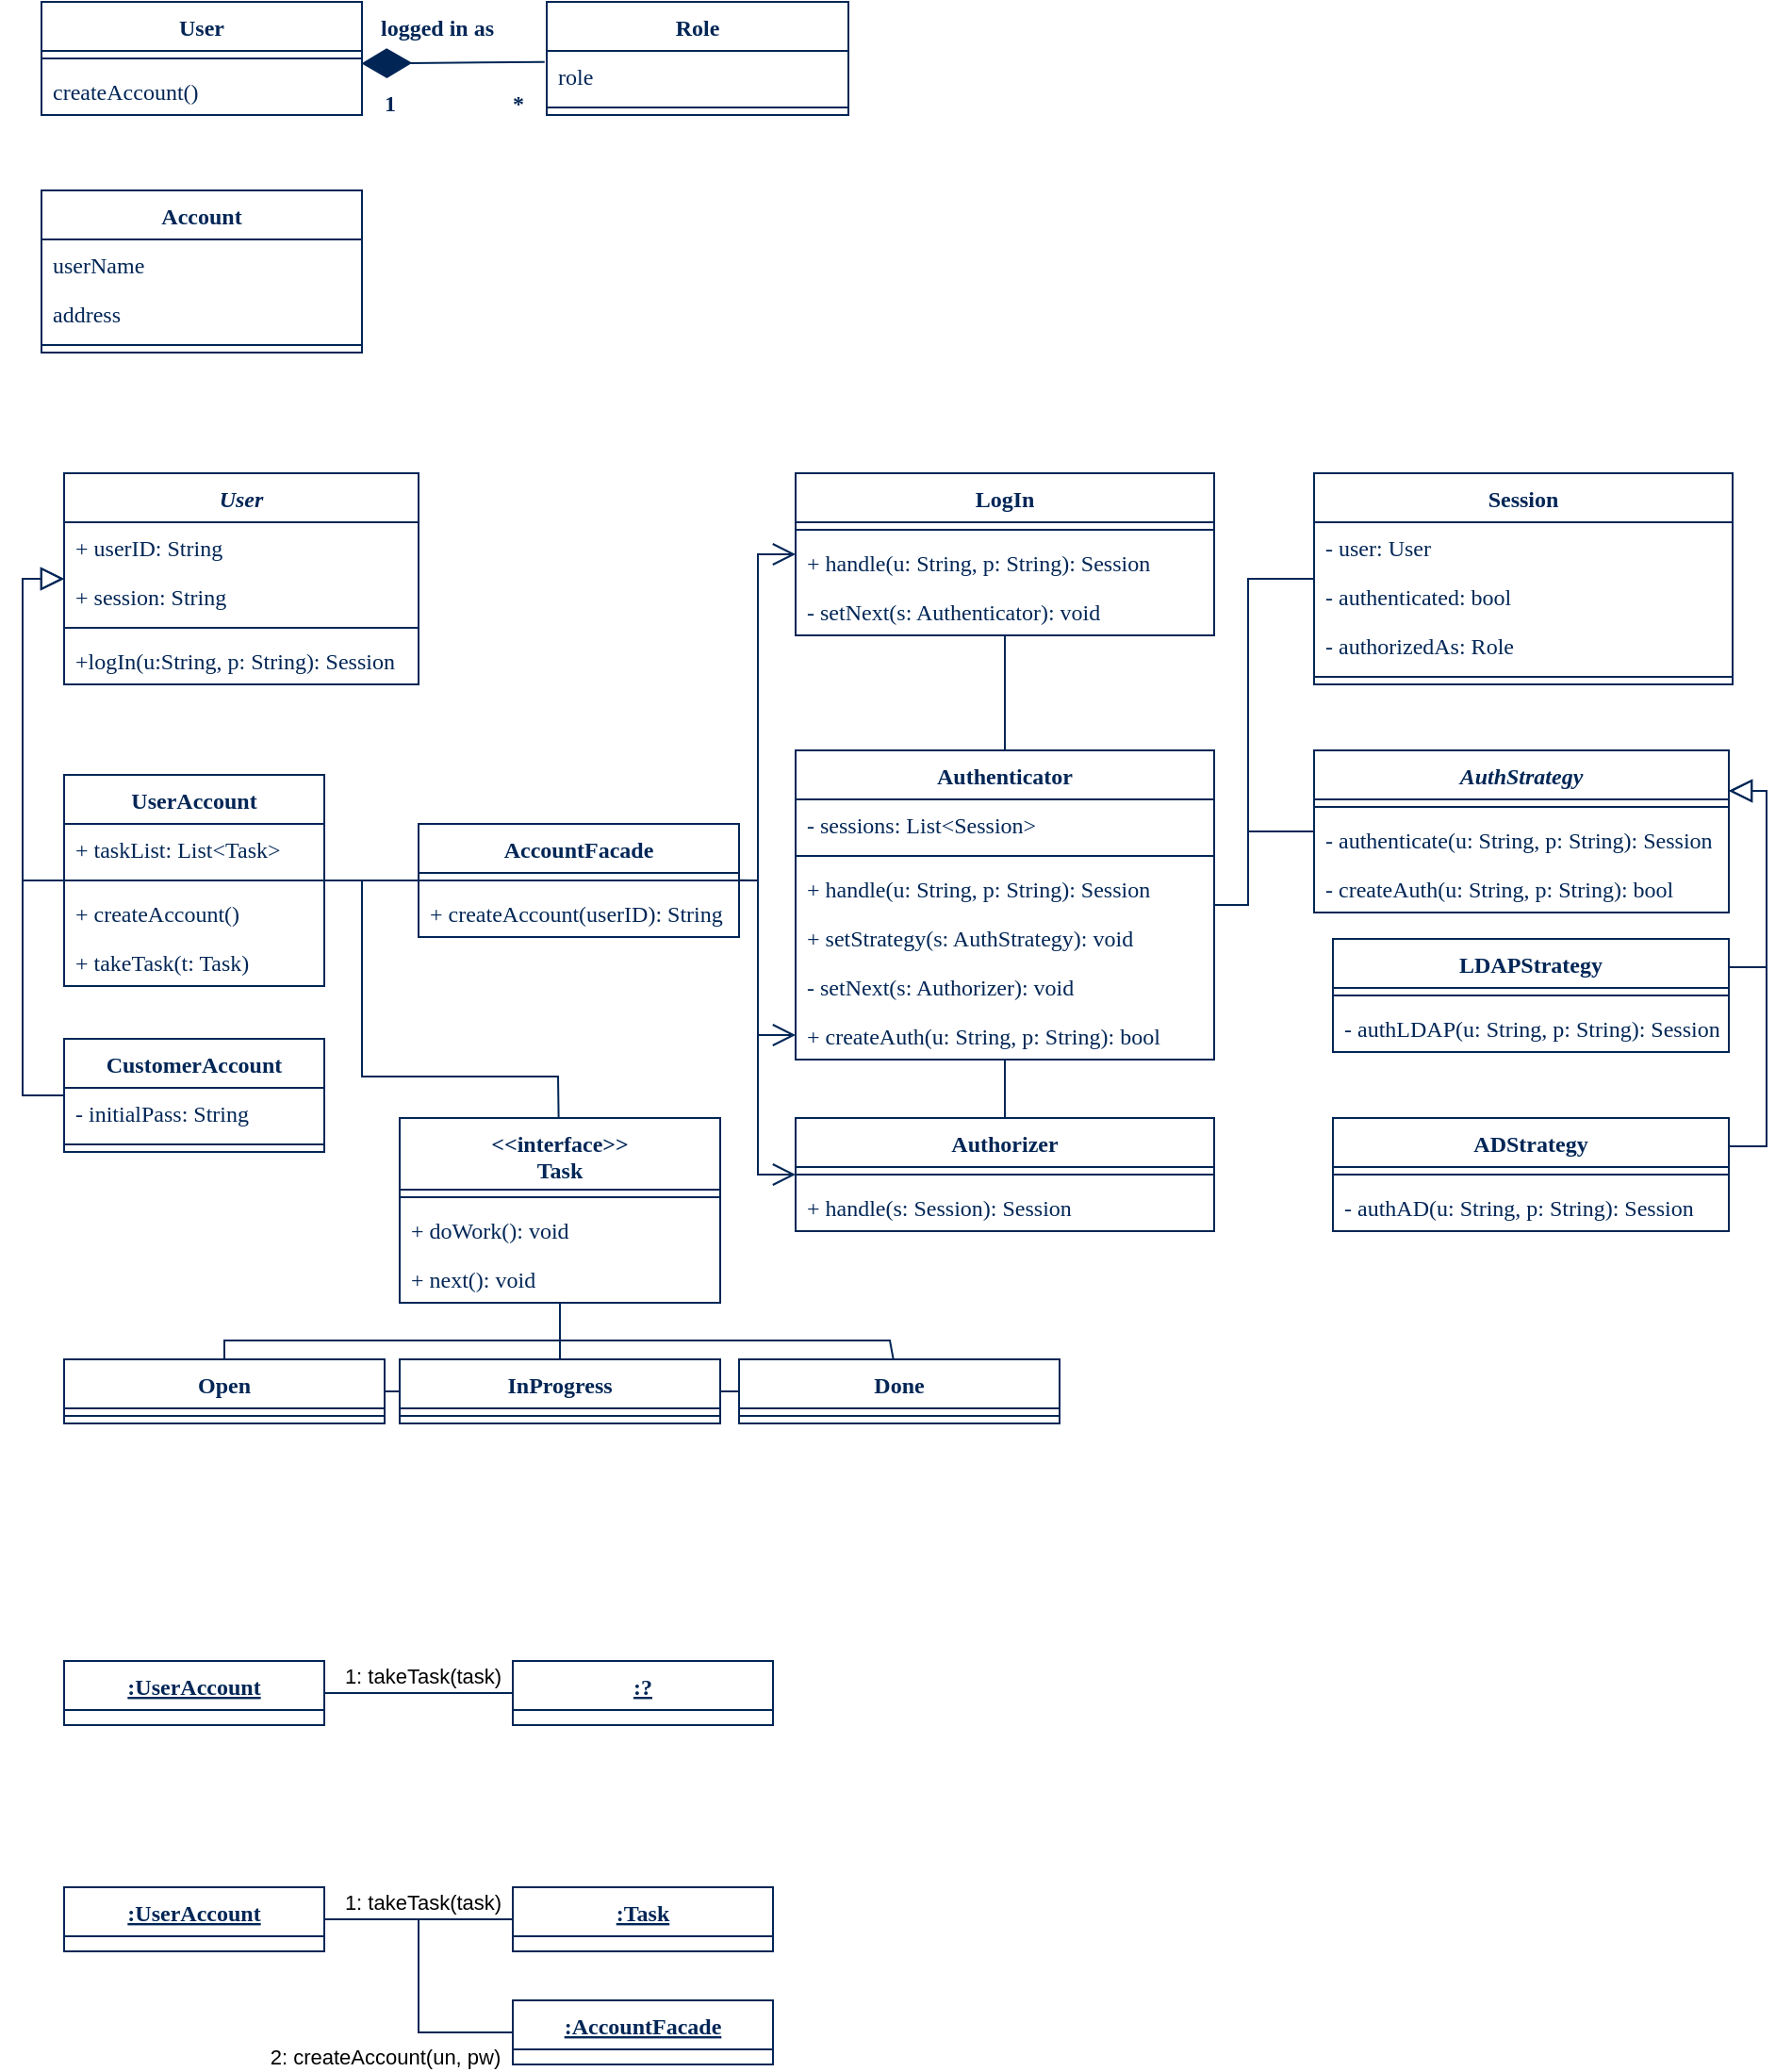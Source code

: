 <mxfile version="13.8.6" type="github">
  <diagram id="3BepCEGz6Qsx54ZXZtlb" name="Page-1">
    <mxGraphModel dx="831" dy="583" grid="1" gridSize="10" guides="1" tooltips="1" connect="1" arrows="1" fold="1" page="1" pageScale="1" pageWidth="827" pageHeight="1169" math="0" shadow="0">
      <root>
        <mxCell id="0" />
        <mxCell id="1" parent="0" />
        <mxCell id="bJuAZ0Chy2pV9m0cBeeI-1" value="User" style="swimlane;fontStyle=1;align=center;verticalAlign=top;childLayout=stackLayout;horizontal=1;startSize=26;horizontalStack=0;resizeParent=1;resizeParentMax=0;resizeLast=0;collapsible=1;marginBottom=0;fontColor=#012656;strokeColor=#012656;fontFamily=TitilliumText25L;" vertex="1" parent="1">
          <mxGeometry x="30" y="50" width="170" height="60" as="geometry" />
        </mxCell>
        <mxCell id="bJuAZ0Chy2pV9m0cBeeI-2" value="" style="line;strokeWidth=1;fillColor=none;align=left;verticalAlign=middle;spacingTop=-1;spacingLeft=3;spacingRight=3;rotatable=0;labelPosition=right;points=[];portConstraint=eastwest;fontColor=#012656;strokeColor=#012656;fontFamily=TitilliumText25L;" vertex="1" parent="bJuAZ0Chy2pV9m0cBeeI-1">
          <mxGeometry y="26" width="170" height="8" as="geometry" />
        </mxCell>
        <mxCell id="bJuAZ0Chy2pV9m0cBeeI-3" value="createAccount()" style="text;strokeColor=none;fillColor=none;align=left;verticalAlign=top;spacingLeft=4;spacingRight=4;overflow=hidden;rotatable=0;points=[[0,0.5],[1,0.5]];portConstraint=eastwest;fontColor=#012656;fontFamily=TitilliumText25L;" vertex="1" parent="bJuAZ0Chy2pV9m0cBeeI-1">
          <mxGeometry y="34" width="170" height="26" as="geometry" />
        </mxCell>
        <mxCell id="bJuAZ0Chy2pV9m0cBeeI-4" value="" style="endArrow=diamondThin;endFill=1;endSize=24;html=1;exitX=-0.007;exitY=0.224;exitDx=0;exitDy=0;fontColor=#012656;fontFamily=TitilliumText25L;entryX=0.998;entryY=0.833;entryDx=0;entryDy=0;entryPerimeter=0;strokeColor=#012656;exitPerimeter=0;" edge="1" parent="1" source="bJuAZ0Chy2pV9m0cBeeI-6" target="bJuAZ0Chy2pV9m0cBeeI-2">
          <mxGeometry width="160" relative="1" as="geometry">
            <mxPoint x="290" y="140" as="sourcePoint" />
            <mxPoint x="202" y="88" as="targetPoint" />
          </mxGeometry>
        </mxCell>
        <mxCell id="bJuAZ0Chy2pV9m0cBeeI-5" value="Role" style="swimlane;fontStyle=1;align=center;verticalAlign=top;childLayout=stackLayout;horizontal=1;startSize=26;horizontalStack=0;resizeParent=1;resizeParentMax=0;resizeLast=0;collapsible=1;marginBottom=0;fontColor=#012656;strokeColor=#012656;fontFamily=TitilliumText25L;" vertex="1" parent="1">
          <mxGeometry x="298" y="50" width="160" height="60" as="geometry" />
        </mxCell>
        <mxCell id="bJuAZ0Chy2pV9m0cBeeI-6" value="role" style="text;strokeColor=none;fillColor=none;align=left;verticalAlign=top;spacingLeft=4;spacingRight=4;overflow=hidden;rotatable=0;points=[[0,0.5],[1,0.5]];portConstraint=eastwest;fontColor=#012656;fontFamily=TitilliumText25L;" vertex="1" parent="bJuAZ0Chy2pV9m0cBeeI-5">
          <mxGeometry y="26" width="160" height="26" as="geometry" />
        </mxCell>
        <mxCell id="bJuAZ0Chy2pV9m0cBeeI-7" value="" style="line;strokeWidth=1;fillColor=none;align=left;verticalAlign=middle;spacingTop=-1;spacingLeft=3;spacingRight=3;rotatable=0;labelPosition=right;points=[];portConstraint=eastwest;fontColor=#012656;strokeColor=#012656;fontFamily=TitilliumText25L;" vertex="1" parent="bJuAZ0Chy2pV9m0cBeeI-5">
          <mxGeometry y="52" width="160" height="8" as="geometry" />
        </mxCell>
        <mxCell id="bJuAZ0Chy2pV9m0cBeeI-8" value="logged in as" style="text;align=center;fontStyle=1;verticalAlign=middle;spacingLeft=3;spacingRight=3;strokeColor=none;rotatable=0;points=[[0,0.5],[1,0.5]];portConstraint=eastwest;fontFamily=TitilliumText25L;fontColor=#012656;" vertex="1" parent="1">
          <mxGeometry x="200" y="50" width="80" height="26" as="geometry" />
        </mxCell>
        <mxCell id="bJuAZ0Chy2pV9m0cBeeI-9" value="1" style="text;align=center;fontStyle=1;verticalAlign=middle;spacingLeft=3;spacingRight=3;strokeColor=none;rotatable=0;points=[[0,0.5],[1,0.5]];portConstraint=eastwest;fontFamily=TitilliumText25L;fontColor=#012656;" vertex="1" parent="1">
          <mxGeometry x="200" y="90" width="30" height="26" as="geometry" />
        </mxCell>
        <mxCell id="bJuAZ0Chy2pV9m0cBeeI-10" value="*" style="text;align=center;fontStyle=1;verticalAlign=middle;spacingLeft=3;spacingRight=3;strokeColor=none;rotatable=0;points=[[0,0.5],[1,0.5]];portConstraint=eastwest;fontFamily=TitilliumText25L;fontColor=#012656;" vertex="1" parent="1">
          <mxGeometry x="268" y="90" width="30" height="26" as="geometry" />
        </mxCell>
        <mxCell id="bJuAZ0Chy2pV9m0cBeeI-11" value="Account" style="swimlane;fontStyle=1;align=center;verticalAlign=top;childLayout=stackLayout;horizontal=1;startSize=26;horizontalStack=0;resizeParent=1;resizeParentMax=0;resizeLast=0;collapsible=1;marginBottom=0;fontColor=#012656;strokeColor=#012656;fontFamily=TitilliumText25L;" vertex="1" parent="1">
          <mxGeometry x="30" y="150" width="170" height="86" as="geometry" />
        </mxCell>
        <mxCell id="bJuAZ0Chy2pV9m0cBeeI-12" value="userName" style="text;strokeColor=none;fillColor=none;align=left;verticalAlign=top;spacingLeft=4;spacingRight=4;overflow=hidden;rotatable=0;points=[[0,0.5],[1,0.5]];portConstraint=eastwest;fontColor=#012656;fontFamily=TitilliumText25L;" vertex="1" parent="bJuAZ0Chy2pV9m0cBeeI-11">
          <mxGeometry y="26" width="170" height="26" as="geometry" />
        </mxCell>
        <mxCell id="bJuAZ0Chy2pV9m0cBeeI-13" value="address" style="text;strokeColor=none;fillColor=none;align=left;verticalAlign=top;spacingLeft=4;spacingRight=4;overflow=hidden;rotatable=0;points=[[0,0.5],[1,0.5]];portConstraint=eastwest;fontColor=#012656;fontFamily=TitilliumText25L;" vertex="1" parent="bJuAZ0Chy2pV9m0cBeeI-11">
          <mxGeometry y="52" width="170" height="26" as="geometry" />
        </mxCell>
        <mxCell id="bJuAZ0Chy2pV9m0cBeeI-14" value="" style="line;strokeWidth=1;fillColor=none;align=left;verticalAlign=middle;spacingTop=-1;spacingLeft=3;spacingRight=3;rotatable=0;labelPosition=right;points=[];portConstraint=eastwest;fontColor=#012656;strokeColor=#012656;fontFamily=TitilliumText25L;" vertex="1" parent="bJuAZ0Chy2pV9m0cBeeI-11">
          <mxGeometry y="78" width="170" height="8" as="geometry" />
        </mxCell>
        <mxCell id="bJuAZ0Chy2pV9m0cBeeI-15" value="User" style="swimlane;fontStyle=3;align=center;verticalAlign=top;childLayout=stackLayout;horizontal=1;startSize=26;horizontalStack=0;resizeParent=1;resizeParentMax=0;resizeLast=0;collapsible=1;marginBottom=0;fontColor=#012656;strokeColor=#012656;fontFamily=TitilliumText25L;" vertex="1" parent="1">
          <mxGeometry x="42" y="300" width="188" height="112" as="geometry" />
        </mxCell>
        <mxCell id="bJuAZ0Chy2pV9m0cBeeI-62" value="+ userID: String" style="text;strokeColor=none;fillColor=none;align=left;verticalAlign=top;spacingLeft=4;spacingRight=4;overflow=hidden;rotatable=0;points=[[0,0.5],[1,0.5]];portConstraint=eastwest;fontColor=#012656;fontFamily=TitilliumText25L;" vertex="1" parent="bJuAZ0Chy2pV9m0cBeeI-15">
          <mxGeometry y="26" width="188" height="26" as="geometry" />
        </mxCell>
        <mxCell id="bJuAZ0Chy2pV9m0cBeeI-80" value="+ session: String" style="text;strokeColor=none;fillColor=none;align=left;verticalAlign=top;spacingLeft=4;spacingRight=4;overflow=hidden;rotatable=0;points=[[0,0.5],[1,0.5]];portConstraint=eastwest;fontColor=#012656;fontFamily=TitilliumText25L;" vertex="1" parent="bJuAZ0Chy2pV9m0cBeeI-15">
          <mxGeometry y="52" width="188" height="26" as="geometry" />
        </mxCell>
        <mxCell id="bJuAZ0Chy2pV9m0cBeeI-16" value="" style="line;strokeWidth=1;fillColor=none;align=left;verticalAlign=middle;spacingTop=-1;spacingLeft=3;spacingRight=3;rotatable=0;labelPosition=right;points=[];portConstraint=eastwest;fontColor=#012656;strokeColor=#012656;fontFamily=TitilliumText25L;" vertex="1" parent="bJuAZ0Chy2pV9m0cBeeI-15">
          <mxGeometry y="78" width="188" height="8" as="geometry" />
        </mxCell>
        <mxCell id="bJuAZ0Chy2pV9m0cBeeI-17" value="+logIn(u:String, p: String): Session" style="text;strokeColor=none;fillColor=none;align=left;verticalAlign=top;spacingLeft=4;spacingRight=4;overflow=hidden;rotatable=0;points=[[0,0.5],[1,0.5]];portConstraint=eastwest;fontColor=#012656;fontFamily=TitilliumText25L;" vertex="1" parent="bJuAZ0Chy2pV9m0cBeeI-15">
          <mxGeometry y="86" width="188" height="26" as="geometry" />
        </mxCell>
        <mxCell id="bJuAZ0Chy2pV9m0cBeeI-91" style="edgeStyle=none;rounded=0;orthogonalLoop=1;jettySize=auto;html=1;endArrow=open;endFill=0;endSize=10;strokeColor=#012656;" edge="1" parent="1" source="bJuAZ0Chy2pV9m0cBeeI-25" target="bJuAZ0Chy2pV9m0cBeeI-32">
          <mxGeometry relative="1" as="geometry">
            <Array as="points">
              <mxPoint x="410" y="516" />
              <mxPoint x="410" y="672" />
            </Array>
          </mxGeometry>
        </mxCell>
        <mxCell id="bJuAZ0Chy2pV9m0cBeeI-92" style="edgeStyle=none;rounded=0;orthogonalLoop=1;jettySize=auto;html=1;endArrow=open;endFill=0;endSize=10;strokeColor=#012656;" edge="1" parent="1" source="bJuAZ0Chy2pV9m0cBeeI-25" target="bJuAZ0Chy2pV9m0cBeeI-45">
          <mxGeometry relative="1" as="geometry">
            <Array as="points">
              <mxPoint x="410" y="516" />
              <mxPoint x="410" y="343" />
            </Array>
          </mxGeometry>
        </mxCell>
        <mxCell id="bJuAZ0Chy2pV9m0cBeeI-25" value="AccountFacade" style="swimlane;fontStyle=1;align=center;verticalAlign=top;childLayout=stackLayout;horizontal=1;startSize=26;horizontalStack=0;resizeParent=1;resizeParentMax=0;resizeLast=0;collapsible=1;marginBottom=0;fontColor=#012656;strokeColor=#012656;fontFamily=TitilliumText25L;" vertex="1" parent="1">
          <mxGeometry x="230" y="486" width="170" height="60" as="geometry" />
        </mxCell>
        <mxCell id="bJuAZ0Chy2pV9m0cBeeI-28" value="" style="line;strokeWidth=1;fillColor=none;align=left;verticalAlign=middle;spacingTop=-1;spacingLeft=3;spacingRight=3;rotatable=0;labelPosition=right;points=[];portConstraint=eastwest;fontColor=#012656;strokeColor=#012656;fontFamily=TitilliumText25L;" vertex="1" parent="bJuAZ0Chy2pV9m0cBeeI-25">
          <mxGeometry y="26" width="170" height="8" as="geometry" />
        </mxCell>
        <mxCell id="bJuAZ0Chy2pV9m0cBeeI-27" value="+ createAccount(userID): String" style="text;strokeColor=none;fillColor=none;align=left;verticalAlign=top;spacingLeft=4;spacingRight=4;overflow=hidden;rotatable=0;points=[[0,0.5],[1,0.5]];portConstraint=eastwest;fontColor=#012656;fontFamily=TitilliumText25L;" vertex="1" parent="bJuAZ0Chy2pV9m0cBeeI-25">
          <mxGeometry y="34" width="170" height="26" as="geometry" />
        </mxCell>
        <mxCell id="bJuAZ0Chy2pV9m0cBeeI-61" style="edgeStyle=none;rounded=0;orthogonalLoop=1;jettySize=auto;html=1;entryX=0.5;entryY=0;entryDx=0;entryDy=0;endArrow=none;endFill=0;endSize=10;strokeColor=#012656;" edge="1" parent="1" source="bJuAZ0Chy2pV9m0cBeeI-29" target="bJuAZ0Chy2pV9m0cBeeI-32">
          <mxGeometry relative="1" as="geometry" />
        </mxCell>
        <mxCell id="bJuAZ0Chy2pV9m0cBeeI-93" style="edgeStyle=none;rounded=0;orthogonalLoop=1;jettySize=auto;html=1;endArrow=none;endFill=0;endSize=10;strokeColor=#012656;" edge="1" parent="1" source="bJuAZ0Chy2pV9m0cBeeI-29" target="bJuAZ0Chy2pV9m0cBeeI-36">
          <mxGeometry relative="1" as="geometry">
            <Array as="points">
              <mxPoint x="670" y="529" />
              <mxPoint x="670" y="490" />
            </Array>
          </mxGeometry>
        </mxCell>
        <mxCell id="bJuAZ0Chy2pV9m0cBeeI-94" style="edgeStyle=none;rounded=0;orthogonalLoop=1;jettySize=auto;html=1;endArrow=none;endFill=0;endSize=10;strokeColor=#012656;" edge="1" parent="1" source="bJuAZ0Chy2pV9m0cBeeI-29" target="bJuAZ0Chy2pV9m0cBeeI-64">
          <mxGeometry relative="1" as="geometry">
            <Array as="points">
              <mxPoint x="670" y="529" />
              <mxPoint x="670" y="356" />
            </Array>
          </mxGeometry>
        </mxCell>
        <mxCell id="bJuAZ0Chy2pV9m0cBeeI-29" value="Authenticator" style="swimlane;fontStyle=1;align=center;verticalAlign=top;childLayout=stackLayout;horizontal=1;startSize=26;horizontalStack=0;resizeParent=1;resizeParentMax=0;resizeLast=0;collapsible=1;marginBottom=0;fontColor=#012656;strokeColor=#012656;fontFamily=TitilliumText25L;" vertex="1" parent="1">
          <mxGeometry x="430" y="447" width="222" height="164" as="geometry" />
        </mxCell>
        <mxCell id="bJuAZ0Chy2pV9m0cBeeI-35" value="- sessions: List&lt;Session&gt;" style="text;strokeColor=none;fillColor=none;align=left;verticalAlign=top;spacingLeft=4;spacingRight=4;overflow=hidden;rotatable=0;points=[[0,0.5],[1,0.5]];portConstraint=eastwest;fontColor=#012656;fontFamily=TitilliumText25L;" vertex="1" parent="bJuAZ0Chy2pV9m0cBeeI-29">
          <mxGeometry y="26" width="222" height="26" as="geometry" />
        </mxCell>
        <mxCell id="bJuAZ0Chy2pV9m0cBeeI-30" value="" style="line;strokeWidth=1;fillColor=none;align=left;verticalAlign=middle;spacingTop=-1;spacingLeft=3;spacingRight=3;rotatable=0;labelPosition=right;points=[];portConstraint=eastwest;fontColor=#012656;strokeColor=#012656;fontFamily=TitilliumText25L;" vertex="1" parent="bJuAZ0Chy2pV9m0cBeeI-29">
          <mxGeometry y="52" width="222" height="8" as="geometry" />
        </mxCell>
        <mxCell id="bJuAZ0Chy2pV9m0cBeeI-31" value="+ handle(u: String, p: String): Session" style="text;strokeColor=none;fillColor=none;align=left;verticalAlign=top;spacingLeft=4;spacingRight=4;overflow=hidden;rotatable=0;points=[[0,0.5],[1,0.5]];portConstraint=eastwest;fontColor=#012656;fontFamily=TitilliumText25L;" vertex="1" parent="bJuAZ0Chy2pV9m0cBeeI-29">
          <mxGeometry y="60" width="222" height="26" as="geometry" />
        </mxCell>
        <mxCell id="bJuAZ0Chy2pV9m0cBeeI-40" value="+ setStrategy(s: AuthStrategy): void" style="text;strokeColor=none;fillColor=none;align=left;verticalAlign=top;spacingLeft=4;spacingRight=4;overflow=hidden;rotatable=0;points=[[0,0.5],[1,0.5]];portConstraint=eastwest;fontColor=#012656;fontFamily=TitilliumText25L;" vertex="1" parent="bJuAZ0Chy2pV9m0cBeeI-29">
          <mxGeometry y="86" width="222" height="26" as="geometry" />
        </mxCell>
        <mxCell id="bJuAZ0Chy2pV9m0cBeeI-44" value="- setNext(s: Authorizer): void" style="text;strokeColor=none;fillColor=none;align=left;verticalAlign=top;spacingLeft=4;spacingRight=4;overflow=hidden;rotatable=0;points=[[0,0.5],[1,0.5]];portConstraint=eastwest;fontColor=#012656;fontFamily=TitilliumText25L;" vertex="1" parent="bJuAZ0Chy2pV9m0cBeeI-29">
          <mxGeometry y="112" width="222" height="26" as="geometry" />
        </mxCell>
        <mxCell id="bJuAZ0Chy2pV9m0cBeeI-88" value="+ createAuth(u: String, p: String): bool" style="text;strokeColor=none;fillColor=none;align=left;verticalAlign=top;spacingLeft=4;spacingRight=4;overflow=hidden;rotatable=0;points=[[0,0.5],[1,0.5]];portConstraint=eastwest;fontColor=#012656;fontFamily=TitilliumText25L;" vertex="1" parent="bJuAZ0Chy2pV9m0cBeeI-29">
          <mxGeometry y="138" width="222" height="26" as="geometry" />
        </mxCell>
        <mxCell id="bJuAZ0Chy2pV9m0cBeeI-32" value="Authorizer" style="swimlane;fontStyle=1;align=center;verticalAlign=top;childLayout=stackLayout;horizontal=1;startSize=26;horizontalStack=0;resizeParent=1;resizeParentMax=0;resizeLast=0;collapsible=1;marginBottom=0;fontColor=#012656;strokeColor=#012656;fontFamily=TitilliumText25L;" vertex="1" parent="1">
          <mxGeometry x="430" y="642" width="222" height="60" as="geometry" />
        </mxCell>
        <mxCell id="bJuAZ0Chy2pV9m0cBeeI-33" value="" style="line;strokeWidth=1;fillColor=none;align=left;verticalAlign=middle;spacingTop=-1;spacingLeft=3;spacingRight=3;rotatable=0;labelPosition=right;points=[];portConstraint=eastwest;fontColor=#012656;strokeColor=#012656;fontFamily=TitilliumText25L;" vertex="1" parent="bJuAZ0Chy2pV9m0cBeeI-32">
          <mxGeometry y="26" width="222" height="8" as="geometry" />
        </mxCell>
        <mxCell id="bJuAZ0Chy2pV9m0cBeeI-34" value="+ handle(s: Session): Session" style="text;strokeColor=none;fillColor=none;align=left;verticalAlign=top;spacingLeft=4;spacingRight=4;overflow=hidden;rotatable=0;points=[[0,0.5],[1,0.5]];portConstraint=eastwest;fontColor=#012656;fontFamily=TitilliumText25L;" vertex="1" parent="bJuAZ0Chy2pV9m0cBeeI-32">
          <mxGeometry y="34" width="222" height="26" as="geometry" />
        </mxCell>
        <mxCell id="bJuAZ0Chy2pV9m0cBeeI-36" value="AuthStrategy" style="swimlane;fontStyle=3;align=center;verticalAlign=top;childLayout=stackLayout;horizontal=1;startSize=26;horizontalStack=0;resizeParent=1;resizeParentMax=0;resizeLast=0;collapsible=1;marginBottom=0;fontColor=#012656;strokeColor=#012656;fontFamily=TitilliumText25L;" vertex="1" parent="1">
          <mxGeometry x="705" y="447" width="220" height="86" as="geometry" />
        </mxCell>
        <mxCell id="bJuAZ0Chy2pV9m0cBeeI-38" value="" style="line;strokeWidth=1;fillColor=none;align=left;verticalAlign=middle;spacingTop=-1;spacingLeft=3;spacingRight=3;rotatable=0;labelPosition=right;points=[];portConstraint=eastwest;fontColor=#012656;strokeColor=#012656;fontFamily=TitilliumText25L;" vertex="1" parent="bJuAZ0Chy2pV9m0cBeeI-36">
          <mxGeometry y="26" width="220" height="8" as="geometry" />
        </mxCell>
        <mxCell id="bJuAZ0Chy2pV9m0cBeeI-39" value="- authenticate(u: String, p: String): Session" style="text;strokeColor=none;fillColor=none;align=left;verticalAlign=top;spacingLeft=4;spacingRight=4;overflow=hidden;rotatable=0;points=[[0,0.5],[1,0.5]];portConstraint=eastwest;fontColor=#012656;fontFamily=TitilliumText25L;" vertex="1" parent="bJuAZ0Chy2pV9m0cBeeI-36">
          <mxGeometry y="34" width="220" height="26" as="geometry" />
        </mxCell>
        <mxCell id="bJuAZ0Chy2pV9m0cBeeI-73" value="- createAuth(u: String, p: String): bool" style="text;strokeColor=none;fillColor=none;align=left;verticalAlign=top;spacingLeft=4;spacingRight=4;overflow=hidden;rotatable=0;points=[[0,0.5],[1,0.5]];portConstraint=eastwest;fontColor=#012656;fontFamily=TitilliumText25L;" vertex="1" parent="bJuAZ0Chy2pV9m0cBeeI-36">
          <mxGeometry y="60" width="220" height="26" as="geometry" />
        </mxCell>
        <mxCell id="bJuAZ0Chy2pV9m0cBeeI-41" value="LDAPStrategy" style="swimlane;fontStyle=1;align=center;verticalAlign=top;childLayout=stackLayout;horizontal=1;startSize=26;horizontalStack=0;resizeParent=1;resizeParentMax=0;resizeLast=0;collapsible=1;marginBottom=0;fontColor=#012656;strokeColor=#012656;fontFamily=TitilliumText25L;" vertex="1" parent="1">
          <mxGeometry x="715" y="547" width="210" height="60" as="geometry" />
        </mxCell>
        <mxCell id="bJuAZ0Chy2pV9m0cBeeI-42" value="" style="line;strokeWidth=1;fillColor=none;align=left;verticalAlign=middle;spacingTop=-1;spacingLeft=3;spacingRight=3;rotatable=0;labelPosition=right;points=[];portConstraint=eastwest;fontColor=#012656;strokeColor=#012656;fontFamily=TitilliumText25L;" vertex="1" parent="bJuAZ0Chy2pV9m0cBeeI-41">
          <mxGeometry y="26" width="210" height="8" as="geometry" />
        </mxCell>
        <mxCell id="bJuAZ0Chy2pV9m0cBeeI-43" value="- authLDAP(u: String, p: String): Session" style="text;strokeColor=none;fillColor=none;align=left;verticalAlign=top;spacingLeft=4;spacingRight=4;overflow=hidden;rotatable=0;points=[[0,0.5],[1,0.5]];portConstraint=eastwest;fontColor=#012656;fontFamily=TitilliumText25L;" vertex="1" parent="bJuAZ0Chy2pV9m0cBeeI-41">
          <mxGeometry y="34" width="210" height="26" as="geometry" />
        </mxCell>
        <mxCell id="bJuAZ0Chy2pV9m0cBeeI-60" style="edgeStyle=none;rounded=0;orthogonalLoop=1;jettySize=auto;html=1;entryX=0.5;entryY=0;entryDx=0;entryDy=0;endArrow=none;endFill=0;endSize=10;strokeColor=#012656;" edge="1" parent="1" source="bJuAZ0Chy2pV9m0cBeeI-45" target="bJuAZ0Chy2pV9m0cBeeI-29">
          <mxGeometry relative="1" as="geometry" />
        </mxCell>
        <mxCell id="bJuAZ0Chy2pV9m0cBeeI-45" value="LogIn" style="swimlane;fontStyle=1;align=center;verticalAlign=top;childLayout=stackLayout;horizontal=1;startSize=26;horizontalStack=0;resizeParent=1;resizeParentMax=0;resizeLast=0;collapsible=1;marginBottom=0;fontColor=#012656;strokeColor=#012656;fontFamily=TitilliumText25L;" vertex="1" parent="1">
          <mxGeometry x="430" y="300" width="222" height="86" as="geometry" />
        </mxCell>
        <mxCell id="bJuAZ0Chy2pV9m0cBeeI-47" value="" style="line;strokeWidth=1;fillColor=none;align=left;verticalAlign=middle;spacingTop=-1;spacingLeft=3;spacingRight=3;rotatable=0;labelPosition=right;points=[];portConstraint=eastwest;fontColor=#012656;strokeColor=#012656;fontFamily=TitilliumText25L;" vertex="1" parent="bJuAZ0Chy2pV9m0cBeeI-45">
          <mxGeometry y="26" width="222" height="8" as="geometry" />
        </mxCell>
        <mxCell id="bJuAZ0Chy2pV9m0cBeeI-48" value="+ handle(u: String, p: String): Session" style="text;strokeColor=none;fillColor=none;align=left;verticalAlign=top;spacingLeft=4;spacingRight=4;overflow=hidden;rotatable=0;points=[[0,0.5],[1,0.5]];portConstraint=eastwest;fontColor=#012656;fontFamily=TitilliumText25L;" vertex="1" parent="bJuAZ0Chy2pV9m0cBeeI-45">
          <mxGeometry y="34" width="222" height="26" as="geometry" />
        </mxCell>
        <mxCell id="bJuAZ0Chy2pV9m0cBeeI-50" value="- setNext(s: Authenticator): void" style="text;strokeColor=none;fillColor=none;align=left;verticalAlign=top;spacingLeft=4;spacingRight=4;overflow=hidden;rotatable=0;points=[[0,0.5],[1,0.5]];portConstraint=eastwest;fontColor=#012656;fontFamily=TitilliumText25L;" vertex="1" parent="bJuAZ0Chy2pV9m0cBeeI-45">
          <mxGeometry y="60" width="222" height="26" as="geometry" />
        </mxCell>
        <mxCell id="bJuAZ0Chy2pV9m0cBeeI-52" value="ADStrategy" style="swimlane;fontStyle=1;align=center;verticalAlign=top;childLayout=stackLayout;horizontal=1;startSize=26;horizontalStack=0;resizeParent=1;resizeParentMax=0;resizeLast=0;collapsible=1;marginBottom=0;fontColor=#012656;strokeColor=#012656;fontFamily=TitilliumText25L;" vertex="1" parent="1">
          <mxGeometry x="715" y="642" width="210" height="60" as="geometry" />
        </mxCell>
        <mxCell id="bJuAZ0Chy2pV9m0cBeeI-53" value="" style="line;strokeWidth=1;fillColor=none;align=left;verticalAlign=middle;spacingTop=-1;spacingLeft=3;spacingRight=3;rotatable=0;labelPosition=right;points=[];portConstraint=eastwest;fontColor=#012656;strokeColor=#012656;fontFamily=TitilliumText25L;" vertex="1" parent="bJuAZ0Chy2pV9m0cBeeI-52">
          <mxGeometry y="26" width="210" height="8" as="geometry" />
        </mxCell>
        <mxCell id="bJuAZ0Chy2pV9m0cBeeI-54" value="- authAD(u: String, p: String): Session" style="text;strokeColor=none;fillColor=none;align=left;verticalAlign=top;spacingLeft=4;spacingRight=4;overflow=hidden;rotatable=0;points=[[0,0.5],[1,0.5]];portConstraint=eastwest;fontColor=#012656;fontFamily=TitilliumText25L;" vertex="1" parent="bJuAZ0Chy2pV9m0cBeeI-52">
          <mxGeometry y="34" width="210" height="26" as="geometry" />
        </mxCell>
        <mxCell id="bJuAZ0Chy2pV9m0cBeeI-56" style="edgeStyle=orthogonalEdgeStyle;rounded=0;orthogonalLoop=1;jettySize=auto;html=1;exitX=1;exitY=0.25;exitDx=0;exitDy=0;endArrow=block;endFill=0;endSize=10;entryX=1;entryY=0.25;entryDx=0;entryDy=0;strokeColor=#012656;" edge="1" parent="1" source="bJuAZ0Chy2pV9m0cBeeI-41" target="bJuAZ0Chy2pV9m0cBeeI-36">
          <mxGeometry relative="1" as="geometry">
            <mxPoint x="945" y="440" as="targetPoint" />
            <Array as="points">
              <mxPoint x="945" y="562" />
              <mxPoint x="945" y="468" />
            </Array>
          </mxGeometry>
        </mxCell>
        <mxCell id="bJuAZ0Chy2pV9m0cBeeI-57" style="edgeStyle=orthogonalEdgeStyle;rounded=0;orthogonalLoop=1;jettySize=auto;html=1;exitX=1;exitY=0.25;exitDx=0;exitDy=0;entryX=1;entryY=0.25;entryDx=0;entryDy=0;endArrow=block;endFill=0;endSize=10;strokeColor=#012656;" edge="1" parent="1" source="bJuAZ0Chy2pV9m0cBeeI-52" target="bJuAZ0Chy2pV9m0cBeeI-36">
          <mxGeometry relative="1" as="geometry">
            <mxPoint x="725" y="604" as="sourcePoint" />
            <mxPoint x="715" y="504" as="targetPoint" />
          </mxGeometry>
        </mxCell>
        <mxCell id="bJuAZ0Chy2pV9m0cBeeI-64" value="Session" style="swimlane;fontStyle=1;align=center;verticalAlign=top;childLayout=stackLayout;horizontal=1;startSize=26;horizontalStack=0;resizeParent=1;resizeParentMax=0;resizeLast=0;collapsible=1;marginBottom=0;fontColor=#012656;strokeColor=#012656;fontFamily=TitilliumText25L;" vertex="1" parent="1">
          <mxGeometry x="705" y="300" width="222" height="112" as="geometry" />
        </mxCell>
        <mxCell id="bJuAZ0Chy2pV9m0cBeeI-65" value="- user: User" style="text;strokeColor=none;fillColor=none;align=left;verticalAlign=top;spacingLeft=4;spacingRight=4;overflow=hidden;rotatable=0;points=[[0,0.5],[1,0.5]];portConstraint=eastwest;fontColor=#012656;fontFamily=TitilliumText25L;" vertex="1" parent="bJuAZ0Chy2pV9m0cBeeI-64">
          <mxGeometry y="26" width="222" height="26" as="geometry" />
        </mxCell>
        <mxCell id="bJuAZ0Chy2pV9m0cBeeI-70" value="- authenticated: bool" style="text;strokeColor=none;fillColor=none;align=left;verticalAlign=top;spacingLeft=4;spacingRight=4;overflow=hidden;rotatable=0;points=[[0,0.5],[1,0.5]];portConstraint=eastwest;fontColor=#012656;fontFamily=TitilliumText25L;" vertex="1" parent="bJuAZ0Chy2pV9m0cBeeI-64">
          <mxGeometry y="52" width="222" height="26" as="geometry" />
        </mxCell>
        <mxCell id="bJuAZ0Chy2pV9m0cBeeI-69" value="- authorizedAs: Role" style="text;strokeColor=none;fillColor=none;align=left;verticalAlign=top;spacingLeft=4;spacingRight=4;overflow=hidden;rotatable=0;points=[[0,0.5],[1,0.5]];portConstraint=eastwest;fontColor=#012656;fontFamily=TitilliumText25L;" vertex="1" parent="bJuAZ0Chy2pV9m0cBeeI-64">
          <mxGeometry y="78" width="222" height="26" as="geometry" />
        </mxCell>
        <mxCell id="bJuAZ0Chy2pV9m0cBeeI-66" value="" style="line;strokeWidth=1;fillColor=none;align=left;verticalAlign=middle;spacingTop=-1;spacingLeft=3;spacingRight=3;rotatable=0;labelPosition=right;points=[];portConstraint=eastwest;fontColor=#012656;strokeColor=#012656;fontFamily=TitilliumText25L;" vertex="1" parent="bJuAZ0Chy2pV9m0cBeeI-64">
          <mxGeometry y="104" width="222" height="8" as="geometry" />
        </mxCell>
        <mxCell id="bJuAZ0Chy2pV9m0cBeeI-86" style="edgeStyle=none;rounded=0;orthogonalLoop=1;jettySize=auto;html=1;endArrow=block;endFill=0;endSize=10;strokeColor=#012656;" edge="1" parent="1" source="bJuAZ0Chy2pV9m0cBeeI-74" target="bJuAZ0Chy2pV9m0cBeeI-15">
          <mxGeometry relative="1" as="geometry">
            <Array as="points">
              <mxPoint x="20" y="630" />
              <mxPoint x="20" y="356" />
            </Array>
          </mxGeometry>
        </mxCell>
        <mxCell id="bJuAZ0Chy2pV9m0cBeeI-74" value="CustomerAccount" style="swimlane;fontStyle=1;align=center;verticalAlign=top;childLayout=stackLayout;horizontal=1;startSize=26;horizontalStack=0;resizeParent=1;resizeParentMax=0;resizeLast=0;collapsible=1;marginBottom=0;fontColor=#012656;strokeColor=#012656;fontFamily=TitilliumText25L;" vertex="1" parent="1">
          <mxGeometry x="42" y="600" width="138" height="60" as="geometry" />
        </mxCell>
        <mxCell id="bJuAZ0Chy2pV9m0cBeeI-75" value="- initialPass: String" style="text;strokeColor=none;fillColor=none;align=left;verticalAlign=top;spacingLeft=4;spacingRight=4;overflow=hidden;rotatable=0;points=[[0,0.5],[1,0.5]];portConstraint=eastwest;fontColor=#012656;fontFamily=TitilliumText25L;" vertex="1" parent="bJuAZ0Chy2pV9m0cBeeI-74">
          <mxGeometry y="26" width="138" height="26" as="geometry" />
        </mxCell>
        <mxCell id="bJuAZ0Chy2pV9m0cBeeI-77" value="" style="line;strokeWidth=1;fillColor=none;align=left;verticalAlign=middle;spacingTop=-1;spacingLeft=3;spacingRight=3;rotatable=0;labelPosition=right;points=[];portConstraint=eastwest;fontColor=#012656;strokeColor=#012656;fontFamily=TitilliumText25L;" vertex="1" parent="bJuAZ0Chy2pV9m0cBeeI-74">
          <mxGeometry y="52" width="138" height="8" as="geometry" />
        </mxCell>
        <mxCell id="bJuAZ0Chy2pV9m0cBeeI-87" style="edgeStyle=none;rounded=0;orthogonalLoop=1;jettySize=auto;html=1;endArrow=block;endFill=0;endSize=10;strokeColor=#012656;" edge="1" parent="1" source="bJuAZ0Chy2pV9m0cBeeI-82" target="bJuAZ0Chy2pV9m0cBeeI-15">
          <mxGeometry relative="1" as="geometry">
            <Array as="points">
              <mxPoint x="20" y="516" />
              <mxPoint x="20" y="356" />
            </Array>
          </mxGeometry>
        </mxCell>
        <mxCell id="bJuAZ0Chy2pV9m0cBeeI-95" style="edgeStyle=none;rounded=0;orthogonalLoop=1;jettySize=auto;html=1;endArrow=none;endFill=0;endSize=10;strokeColor=#012656;" edge="1" parent="1" source="bJuAZ0Chy2pV9m0cBeeI-82" target="bJuAZ0Chy2pV9m0cBeeI-25">
          <mxGeometry relative="1" as="geometry" />
        </mxCell>
        <mxCell id="bJuAZ0Chy2pV9m0cBeeI-115" style="edgeStyle=none;rounded=0;orthogonalLoop=1;jettySize=auto;html=1;endArrow=none;endFill=0;endSize=10;strokeColor=#012656;" edge="1" parent="1" source="bJuAZ0Chy2pV9m0cBeeI-82" target="bJuAZ0Chy2pV9m0cBeeI-97">
          <mxGeometry relative="1" as="geometry">
            <Array as="points">
              <mxPoint x="200" y="516" />
              <mxPoint x="200" y="620" />
              <mxPoint x="304" y="620" />
            </Array>
          </mxGeometry>
        </mxCell>
        <mxCell id="bJuAZ0Chy2pV9m0cBeeI-82" value="UserAccount" style="swimlane;fontStyle=1;align=center;verticalAlign=top;childLayout=stackLayout;horizontal=1;startSize=26;horizontalStack=0;resizeParent=1;resizeParentMax=0;resizeLast=0;collapsible=1;marginBottom=0;fontColor=#012656;strokeColor=#012656;fontFamily=TitilliumText25L;" vertex="1" parent="1">
          <mxGeometry x="42" y="460" width="138" height="112" as="geometry" />
        </mxCell>
        <mxCell id="bJuAZ0Chy2pV9m0cBeeI-96" value="+ taskList: List&lt;Task&gt;" style="text;strokeColor=none;fillColor=none;align=left;verticalAlign=top;spacingLeft=4;spacingRight=4;overflow=hidden;rotatable=0;points=[[0,0.5],[1,0.5]];portConstraint=eastwest;fontColor=#012656;fontFamily=TitilliumText25L;" vertex="1" parent="bJuAZ0Chy2pV9m0cBeeI-82">
          <mxGeometry y="26" width="138" height="26" as="geometry" />
        </mxCell>
        <mxCell id="bJuAZ0Chy2pV9m0cBeeI-85" value="" style="line;strokeWidth=1;fillColor=none;align=left;verticalAlign=middle;spacingTop=-1;spacingLeft=3;spacingRight=3;rotatable=0;labelPosition=right;points=[];portConstraint=eastwest;fontColor=#012656;strokeColor=#012656;fontFamily=TitilliumText25L;" vertex="1" parent="bJuAZ0Chy2pV9m0cBeeI-82">
          <mxGeometry y="52" width="138" height="8" as="geometry" />
        </mxCell>
        <mxCell id="bJuAZ0Chy2pV9m0cBeeI-81" value="+ createAccount()" style="text;strokeColor=none;fillColor=none;align=left;verticalAlign=top;spacingLeft=4;spacingRight=4;overflow=hidden;rotatable=0;points=[[0,0.5],[1,0.5]];portConstraint=eastwest;fontColor=#012656;fontFamily=TitilliumText25L;" vertex="1" parent="bJuAZ0Chy2pV9m0cBeeI-82">
          <mxGeometry y="60" width="138" height="26" as="geometry" />
        </mxCell>
        <mxCell id="bJuAZ0Chy2pV9m0cBeeI-114" value="+ takeTask(t: Task)" style="text;strokeColor=none;fillColor=none;align=left;verticalAlign=top;spacingLeft=4;spacingRight=4;overflow=hidden;rotatable=0;points=[[0,0.5],[1,0.5]];portConstraint=eastwest;fontColor=#012656;fontFamily=TitilliumText25L;" vertex="1" parent="bJuAZ0Chy2pV9m0cBeeI-82">
          <mxGeometry y="86" width="138" height="26" as="geometry" />
        </mxCell>
        <mxCell id="bJuAZ0Chy2pV9m0cBeeI-89" style="edgeStyle=none;rounded=0;orthogonalLoop=1;jettySize=auto;html=1;entryX=0;entryY=0.5;entryDx=0;entryDy=0;endArrow=open;endFill=0;endSize=10;strokeColor=#012656;exitX=1.001;exitY=0.485;exitDx=0;exitDy=0;exitPerimeter=0;" edge="1" parent="1" source="bJuAZ0Chy2pV9m0cBeeI-28" target="bJuAZ0Chy2pV9m0cBeeI-88">
          <mxGeometry relative="1" as="geometry">
            <Array as="points">
              <mxPoint x="410" y="516" />
              <mxPoint x="410" y="598" />
            </Array>
          </mxGeometry>
        </mxCell>
        <mxCell id="bJuAZ0Chy2pV9m0cBeeI-103" value="" style="edgeStyle=none;rounded=0;orthogonalLoop=1;jettySize=auto;html=1;endArrow=none;endFill=0;endSize=10;strokeColor=#012656;" edge="1" parent="1" source="bJuAZ0Chy2pV9m0cBeeI-97" target="bJuAZ0Chy2pV9m0cBeeI-100">
          <mxGeometry relative="1" as="geometry">
            <Array as="points">
              <mxPoint x="305" y="760" />
              <mxPoint x="127" y="760" />
            </Array>
          </mxGeometry>
        </mxCell>
        <mxCell id="bJuAZ0Chy2pV9m0cBeeI-97" value="&lt;&lt;interface&gt;&gt;&#xa;Task" style="swimlane;fontStyle=1;align=center;verticalAlign=top;childLayout=stackLayout;horizontal=1;startSize=38;horizontalStack=0;resizeParent=1;resizeParentMax=0;resizeLast=0;collapsible=1;marginBottom=0;fontColor=#012656;strokeColor=#012656;fontFamily=TitilliumText25L;" vertex="1" parent="1">
          <mxGeometry x="220" y="642" width="170" height="98" as="geometry" />
        </mxCell>
        <mxCell id="bJuAZ0Chy2pV9m0cBeeI-98" value="" style="line;strokeWidth=1;fillColor=none;align=left;verticalAlign=middle;spacingTop=-1;spacingLeft=3;spacingRight=3;rotatable=0;labelPosition=right;points=[];portConstraint=eastwest;fontColor=#012656;strokeColor=#012656;fontFamily=TitilliumText25L;" vertex="1" parent="bJuAZ0Chy2pV9m0cBeeI-97">
          <mxGeometry y="38" width="170" height="8" as="geometry" />
        </mxCell>
        <mxCell id="bJuAZ0Chy2pV9m0cBeeI-99" value="+ doWork(): void" style="text;strokeColor=none;fillColor=none;align=left;verticalAlign=top;spacingLeft=4;spacingRight=4;overflow=hidden;rotatable=0;points=[[0,0.5],[1,0.5]];portConstraint=eastwest;fontColor=#012656;fontFamily=TitilliumText25L;" vertex="1" parent="bJuAZ0Chy2pV9m0cBeeI-97">
          <mxGeometry y="46" width="170" height="26" as="geometry" />
        </mxCell>
        <mxCell id="bJuAZ0Chy2pV9m0cBeeI-116" value="+ next(): void" style="text;strokeColor=none;fillColor=none;align=left;verticalAlign=top;spacingLeft=4;spacingRight=4;overflow=hidden;rotatable=0;points=[[0,0.5],[1,0.5]];portConstraint=eastwest;fontColor=#012656;fontFamily=TitilliumText25L;" vertex="1" parent="bJuAZ0Chy2pV9m0cBeeI-97">
          <mxGeometry y="72" width="170" height="26" as="geometry" />
        </mxCell>
        <mxCell id="bJuAZ0Chy2pV9m0cBeeI-107" value="" style="edgeStyle=none;rounded=0;orthogonalLoop=1;jettySize=auto;html=1;endArrow=none;endFill=0;endSize=10;strokeColor=#012656;" edge="1" parent="1" source="bJuAZ0Chy2pV9m0cBeeI-100" target="bJuAZ0Chy2pV9m0cBeeI-104">
          <mxGeometry relative="1" as="geometry" />
        </mxCell>
        <mxCell id="bJuAZ0Chy2pV9m0cBeeI-100" value="Open" style="swimlane;fontStyle=1;align=center;verticalAlign=top;childLayout=stackLayout;horizontal=1;startSize=26;horizontalStack=0;resizeParent=1;resizeParentMax=0;resizeLast=0;collapsible=1;marginBottom=0;fontColor=#012656;strokeColor=#012656;fontFamily=TitilliumText25L;" vertex="1" parent="1">
          <mxGeometry x="42" y="770" width="170" height="34" as="geometry" />
        </mxCell>
        <mxCell id="bJuAZ0Chy2pV9m0cBeeI-101" value="" style="line;strokeWidth=1;fillColor=none;align=left;verticalAlign=middle;spacingTop=-1;spacingLeft=3;spacingRight=3;rotatable=0;labelPosition=right;points=[];portConstraint=eastwest;fontColor=#012656;strokeColor=#012656;fontFamily=TitilliumText25L;" vertex="1" parent="bJuAZ0Chy2pV9m0cBeeI-100">
          <mxGeometry y="26" width="170" height="8" as="geometry" />
        </mxCell>
        <mxCell id="bJuAZ0Chy2pV9m0cBeeI-111" value="" style="edgeStyle=none;rounded=0;orthogonalLoop=1;jettySize=auto;html=1;endArrow=none;endFill=0;endSize=10;strokeColor=#012656;" edge="1" parent="1" source="bJuAZ0Chy2pV9m0cBeeI-104" target="bJuAZ0Chy2pV9m0cBeeI-108">
          <mxGeometry relative="1" as="geometry" />
        </mxCell>
        <mxCell id="bJuAZ0Chy2pV9m0cBeeI-112" style="edgeStyle=none;rounded=0;orthogonalLoop=1;jettySize=auto;html=1;endArrow=none;endFill=0;endSize=10;strokeColor=#012656;" edge="1" parent="1" source="bJuAZ0Chy2pV9m0cBeeI-104" target="bJuAZ0Chy2pV9m0cBeeI-97">
          <mxGeometry relative="1" as="geometry" />
        </mxCell>
        <mxCell id="bJuAZ0Chy2pV9m0cBeeI-104" value="InProgress" style="swimlane;fontStyle=1;align=center;verticalAlign=top;childLayout=stackLayout;horizontal=1;startSize=26;horizontalStack=0;resizeParent=1;resizeParentMax=0;resizeLast=0;collapsible=1;marginBottom=0;fontColor=#012656;strokeColor=#012656;fontFamily=TitilliumText25L;" vertex="1" parent="1">
          <mxGeometry x="220" y="770" width="170" height="34" as="geometry" />
        </mxCell>
        <mxCell id="bJuAZ0Chy2pV9m0cBeeI-105" value="" style="line;strokeWidth=1;fillColor=none;align=left;verticalAlign=middle;spacingTop=-1;spacingLeft=3;spacingRight=3;rotatable=0;labelPosition=right;points=[];portConstraint=eastwest;fontColor=#012656;strokeColor=#012656;fontFamily=TitilliumText25L;" vertex="1" parent="bJuAZ0Chy2pV9m0cBeeI-104">
          <mxGeometry y="26" width="170" height="8" as="geometry" />
        </mxCell>
        <mxCell id="bJuAZ0Chy2pV9m0cBeeI-113" style="edgeStyle=none;rounded=0;orthogonalLoop=1;jettySize=auto;html=1;endArrow=none;endFill=0;endSize=10;strokeColor=#012656;jumpSize=2;" edge="1" parent="1" source="bJuAZ0Chy2pV9m0cBeeI-108" target="bJuAZ0Chy2pV9m0cBeeI-97">
          <mxGeometry relative="1" as="geometry">
            <Array as="points">
              <mxPoint x="480" y="760" />
              <mxPoint x="305" y="760" />
            </Array>
          </mxGeometry>
        </mxCell>
        <mxCell id="bJuAZ0Chy2pV9m0cBeeI-108" value="Done" style="swimlane;fontStyle=1;align=center;verticalAlign=top;childLayout=stackLayout;horizontal=1;startSize=26;horizontalStack=0;resizeParent=1;resizeParentMax=0;resizeLast=0;collapsible=1;marginBottom=0;fontColor=#012656;strokeColor=#012656;fontFamily=TitilliumText25L;" vertex="1" parent="1">
          <mxGeometry x="400" y="770" width="170" height="34" as="geometry" />
        </mxCell>
        <mxCell id="bJuAZ0Chy2pV9m0cBeeI-109" value="" style="line;strokeWidth=1;fillColor=none;align=left;verticalAlign=middle;spacingTop=-1;spacingLeft=3;spacingRight=3;rotatable=0;labelPosition=right;points=[];portConstraint=eastwest;fontColor=#012656;strokeColor=#012656;fontFamily=TitilliumText25L;" vertex="1" parent="bJuAZ0Chy2pV9m0cBeeI-108">
          <mxGeometry y="26" width="170" height="8" as="geometry" />
        </mxCell>
        <mxCell id="bJuAZ0Chy2pV9m0cBeeI-117" value=":UserAccount" style="swimlane;fontStyle=5;align=center;verticalAlign=top;childLayout=stackLayout;horizontal=1;startSize=26;horizontalStack=0;resizeParent=1;resizeParentMax=0;resizeLast=0;collapsible=1;marginBottom=0;fontColor=#012656;strokeColor=#012656;fontFamily=TitilliumText25L;" vertex="1" parent="1">
          <mxGeometry x="42" y="930" width="138" height="34" as="geometry" />
        </mxCell>
        <mxCell id="bJuAZ0Chy2pV9m0cBeeI-123" style="edgeStyle=none;rounded=0;jumpSize=2;orthogonalLoop=1;jettySize=auto;html=1;endArrow=none;endFill=0;endSize=10;strokeColor=#012656;" edge="1" parent="1" source="bJuAZ0Chy2pV9m0cBeeI-122" target="bJuAZ0Chy2pV9m0cBeeI-117">
          <mxGeometry relative="1" as="geometry" />
        </mxCell>
        <mxCell id="bJuAZ0Chy2pV9m0cBeeI-124" value="1: takeTask(task)" style="edgeLabel;html=1;align=center;verticalAlign=middle;resizable=0;points=[];" vertex="1" connectable="0" parent="bJuAZ0Chy2pV9m0cBeeI-123">
          <mxGeometry x="-0.06" y="-1" relative="1" as="geometry">
            <mxPoint x="-1" y="-8" as="offset" />
          </mxGeometry>
        </mxCell>
        <mxCell id="bJuAZ0Chy2pV9m0cBeeI-122" value=":?" style="swimlane;fontStyle=5;align=center;verticalAlign=top;childLayout=stackLayout;horizontal=1;startSize=26;horizontalStack=0;resizeParent=1;resizeParentMax=0;resizeLast=0;collapsible=1;marginBottom=0;fontColor=#012656;strokeColor=#012656;fontFamily=TitilliumText25L;" vertex="1" parent="1">
          <mxGeometry x="280" y="930" width="138" height="34" as="geometry" />
        </mxCell>
        <mxCell id="bJuAZ0Chy2pV9m0cBeeI-130" style="edgeStyle=none;rounded=0;jumpSize=2;orthogonalLoop=1;jettySize=auto;html=1;endArrow=none;endFill=0;endSize=10;strokeColor=#012656;" edge="1" parent="1" source="bJuAZ0Chy2pV9m0cBeeI-125" target="bJuAZ0Chy2pV9m0cBeeI-129">
          <mxGeometry relative="1" as="geometry">
            <Array as="points">
              <mxPoint x="230" y="1067" />
              <mxPoint x="230" y="1127" />
            </Array>
          </mxGeometry>
        </mxCell>
        <mxCell id="bJuAZ0Chy2pV9m0cBeeI-131" value="2: createAccount(un, pw)" style="edgeLabel;html=1;align=center;verticalAlign=middle;resizable=0;points=[];" vertex="1" connectable="0" parent="bJuAZ0Chy2pV9m0cBeeI-130">
          <mxGeometry x="0.637" y="1" relative="1" as="geometry">
            <mxPoint x="-39" y="14" as="offset" />
          </mxGeometry>
        </mxCell>
        <mxCell id="bJuAZ0Chy2pV9m0cBeeI-125" value=":UserAccount" style="swimlane;fontStyle=5;align=center;verticalAlign=top;childLayout=stackLayout;horizontal=1;startSize=26;horizontalStack=0;resizeParent=1;resizeParentMax=0;resizeLast=0;collapsible=1;marginBottom=0;fontColor=#012656;strokeColor=#012656;fontFamily=TitilliumText25L;" vertex="1" parent="1">
          <mxGeometry x="42" y="1050" width="138" height="34" as="geometry" />
        </mxCell>
        <mxCell id="bJuAZ0Chy2pV9m0cBeeI-126" style="edgeStyle=none;rounded=0;jumpSize=2;orthogonalLoop=1;jettySize=auto;html=1;endArrow=none;endFill=0;endSize=10;strokeColor=#012656;" edge="1" parent="1" source="bJuAZ0Chy2pV9m0cBeeI-128" target="bJuAZ0Chy2pV9m0cBeeI-125">
          <mxGeometry relative="1" as="geometry" />
        </mxCell>
        <mxCell id="bJuAZ0Chy2pV9m0cBeeI-127" value="1: takeTask(task)" style="edgeLabel;html=1;align=center;verticalAlign=middle;resizable=0;points=[];" vertex="1" connectable="0" parent="bJuAZ0Chy2pV9m0cBeeI-126">
          <mxGeometry x="-0.06" y="-1" relative="1" as="geometry">
            <mxPoint x="-1" y="-8" as="offset" />
          </mxGeometry>
        </mxCell>
        <mxCell id="bJuAZ0Chy2pV9m0cBeeI-128" value=":Task" style="swimlane;fontStyle=5;align=center;verticalAlign=top;childLayout=stackLayout;horizontal=1;startSize=26;horizontalStack=0;resizeParent=1;resizeParentMax=0;resizeLast=0;collapsible=1;marginBottom=0;fontColor=#012656;strokeColor=#012656;fontFamily=TitilliumText25L;" vertex="1" parent="1">
          <mxGeometry x="280" y="1050" width="138" height="34" as="geometry" />
        </mxCell>
        <mxCell id="bJuAZ0Chy2pV9m0cBeeI-129" value=":AccountFacade" style="swimlane;fontStyle=5;align=center;verticalAlign=top;childLayout=stackLayout;horizontal=1;startSize=26;horizontalStack=0;resizeParent=1;resizeParentMax=0;resizeLast=0;collapsible=1;marginBottom=0;fontColor=#012656;strokeColor=#012656;fontFamily=TitilliumText25L;" vertex="1" parent="1">
          <mxGeometry x="280" y="1110" width="138" height="34" as="geometry" />
        </mxCell>
      </root>
    </mxGraphModel>
  </diagram>
</mxfile>
